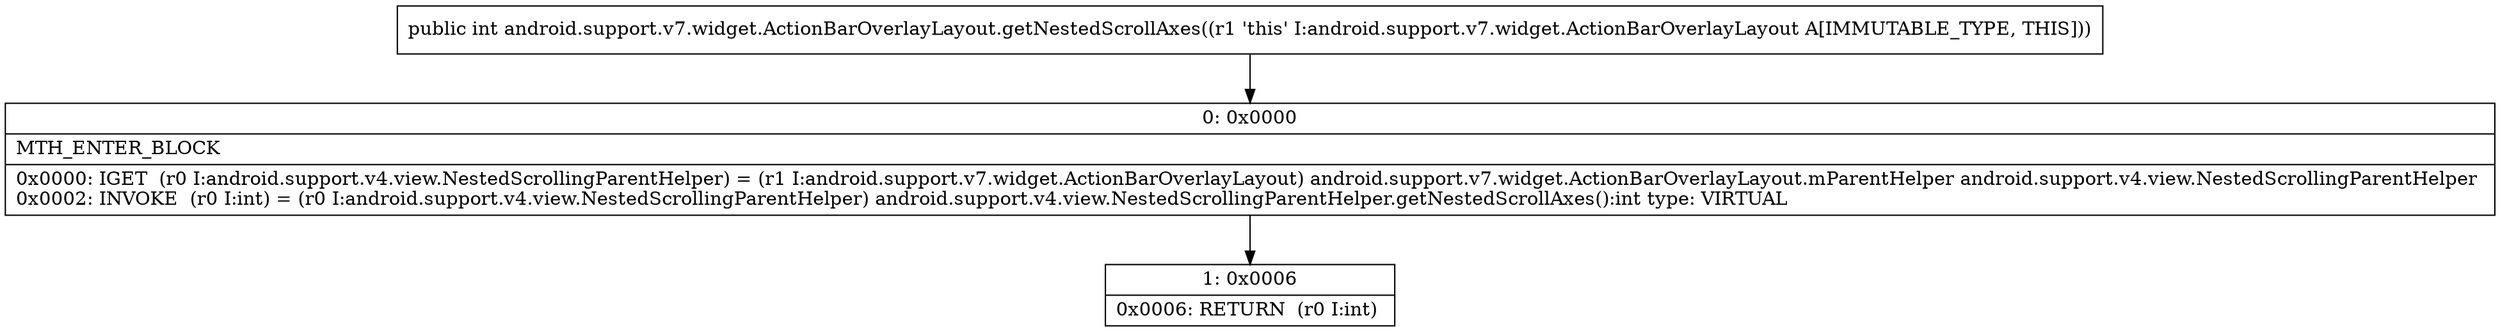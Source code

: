 digraph "CFG forandroid.support.v7.widget.ActionBarOverlayLayout.getNestedScrollAxes()I" {
Node_0 [shape=record,label="{0\:\ 0x0000|MTH_ENTER_BLOCK\l|0x0000: IGET  (r0 I:android.support.v4.view.NestedScrollingParentHelper) = (r1 I:android.support.v7.widget.ActionBarOverlayLayout) android.support.v7.widget.ActionBarOverlayLayout.mParentHelper android.support.v4.view.NestedScrollingParentHelper \l0x0002: INVOKE  (r0 I:int) = (r0 I:android.support.v4.view.NestedScrollingParentHelper) android.support.v4.view.NestedScrollingParentHelper.getNestedScrollAxes():int type: VIRTUAL \l}"];
Node_1 [shape=record,label="{1\:\ 0x0006|0x0006: RETURN  (r0 I:int) \l}"];
MethodNode[shape=record,label="{public int android.support.v7.widget.ActionBarOverlayLayout.getNestedScrollAxes((r1 'this' I:android.support.v7.widget.ActionBarOverlayLayout A[IMMUTABLE_TYPE, THIS])) }"];
MethodNode -> Node_0;
Node_0 -> Node_1;
}

